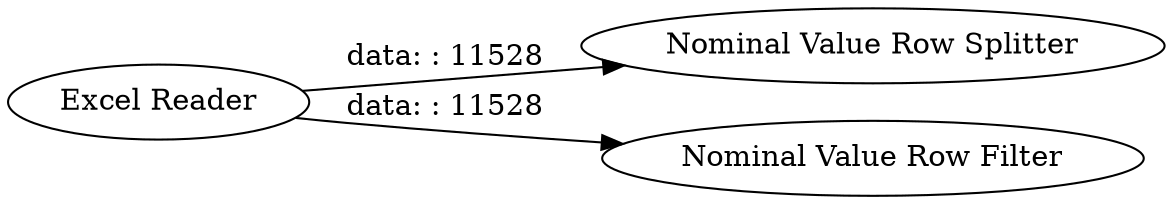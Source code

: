 digraph {
	"8429831152951498815_87" [label="Nominal Value Row Splitter"]
	"8429831152951498815_88" [label="Nominal Value Row Filter"]
	"8429831152951498815_77" [label="Excel Reader"]
	"8429831152951498815_77" -> "8429831152951498815_88" [label="data: : 11528"]
	"8429831152951498815_77" -> "8429831152951498815_87" [label="data: : 11528"]
	rankdir=LR
}
